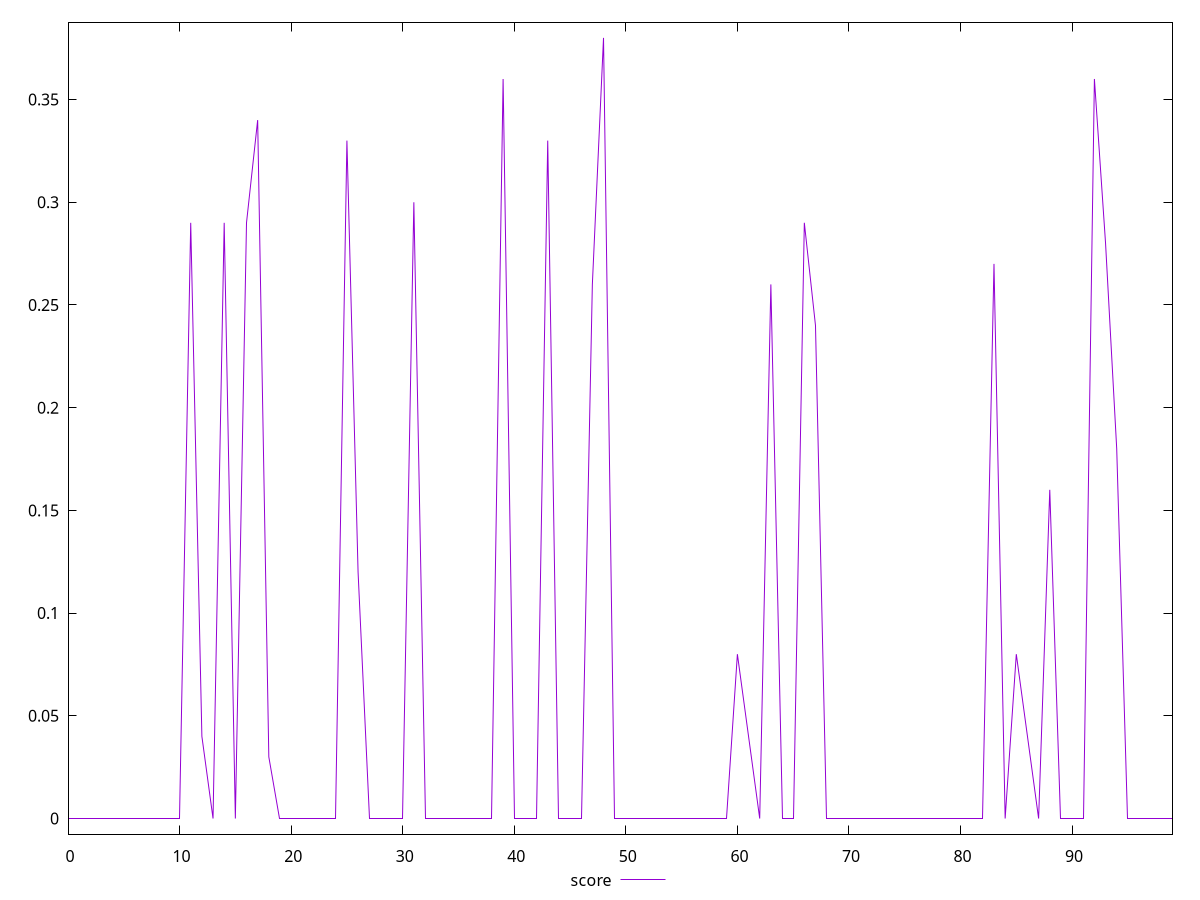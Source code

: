 reset

$score <<EOF
0 0
1 0
2 0
3 0
4 0
5 0
6 0
7 0
8 0
9 0
10 0
11 0.29
12 0.04
13 0
14 0.29
15 0
16 0.29
17 0.34
18 0.03
19 0
20 0
21 0
22 0
23 0
24 0
25 0.33
26 0.12
27 0
28 0
29 0
30 0
31 0.3
32 0
33 0
34 0
35 0
36 0
37 0
38 0
39 0.36
40 0
41 0
42 0
43 0.33
44 0
45 0
46 0
47 0.26
48 0.38
49 0
50 0
51 0
52 0
53 0
54 0
55 0
56 0
57 0
58 0
59 0
60 0.08
61 0.04
62 0
63 0.26
64 0
65 0
66 0.29
67 0.24
68 0
69 0
70 0
71 0
72 0
73 0
74 0
75 0
76 0
77 0
78 0
79 0
80 0
81 0
82 0
83 0.27
84 0
85 0.08
86 0.04
87 0
88 0.16
89 0
90 0
91 0
92 0.36
93 0.28
94 0.18
95 0
96 0
97 0
98 0
99 0
EOF

set key outside below
set xrange [0:99]
set yrange [-0.0076:0.3876]
set trange [-0.0076:0.3876]
set terminal svg size 640, 500 enhanced background rgb 'white'
set output "report_00013_2021-02-09T12-04-24.940Z/unused-javascript/samples/pages/score/values.svg"

plot $score title "score" with line

reset
